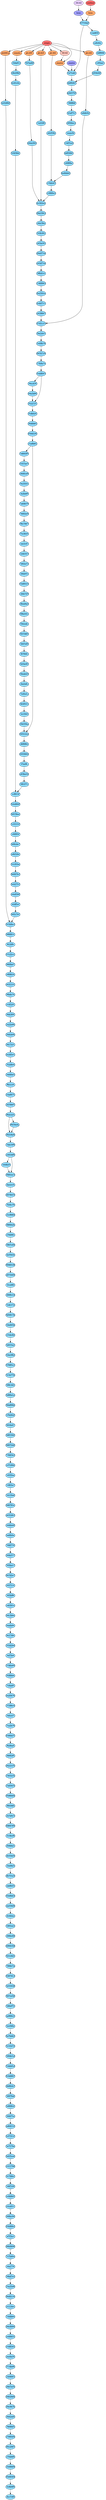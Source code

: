 digraph auto {
	graph [bgcolor=transparent]
	node [fixedsize=true style=filled width=0.95]
	"001294708738691d8417db358e055480a4b59bc5" [label=0012947 fillcolor="#85d5fa"]
	"001294708738691d8417db358e055480a4b59bc5" -> e7fab68238f15ddfa50a327fa87e796cca480748
	"01b9b433f9e4a2734deb9cc76109398824e10204" [label="01b9b43" fillcolor="#85d5fa"]
	"01b9b433f9e4a2734deb9cc76109398824e10204" -> ea254d494f7db9d24721314c303f12f8c425c335
	"01c91ba5231eb2e7b32cc2f47ac9022efae87962" [label="01c91ba" fillcolor="#85d5fa"]
	"01c91ba5231eb2e7b32cc2f47ac9022efae87962" -> "96007b3464a429527defde1924198cf219808f3d"
	"03d9514071e6079a541a10f84c3f4bda48a74e52" [label="03d9514" fillcolor="#85d5fa"]
	"03d9514071e6079a541a10f84c3f4bda48a74e52" -> cdda729983f107dd71708a2da48b09ed17eee872
	"03ec982a50352f760673f1393bada7fcb88b38df" [label="03ec982" fillcolor="#85d5fa"]
	"03ec982a50352f760673f1393bada7fcb88b38df" -> "07685c156dfe560ea8ea8394d3811d1f2d03dcf9"
	"07685c156dfe560ea8ea8394d3811d1f2d03dcf9" [label="07685c1" fillcolor="#85d5fa"]
	"07685c156dfe560ea8ea8394d3811d1f2d03dcf9" -> "513e77b03bc7b7451901ecf6265092c0d22cf00b"
	"07716a0b40dadde321e56c94469110b43c572254" [label="07716a0" fillcolor="#85d5fa"]
	"07716a0b40dadde321e56c94469110b43c572254" -> "1cad65697e1210ceaacbb2f31bd825b1b5f6dbe3"
	"07716a0b40dadde321e56c94469110b43c572254" -> "7a71a82b43cc9afe77850bf05f5e807880a37b68"
	"08072d09158dd155829e5a82bf63a1ae8518dad8" [label="08072d0" fillcolor="#85d5fa"]
	"08072d09158dd155829e5a82bf63a1ae8518dad8" -> "77845432abccf4da669293de1f26b69dd6535f49"
	"08334a6451e3678f92679c91c39d69c97d713126" [label="08334a6" fillcolor="#85d5fa"]
	"08334a6451e3678f92679c91c39d69c97d713126" -> "7ebc59956a8d550bf06085b7d273221958c4a097"
	"08f442bd0a46444e9005b830ab8b2397fef6cf85" [label="08f442b" fillcolor="#85d5fa"]
	"08f442bd0a46444e9005b830ab8b2397fef6cf85" -> e76d0fc8d91c9d36ad8f060ad02ce60194a2d1a3
	"09fc3d5b484625f3f9be191066f8341170945511" [label="09fc3d5" fillcolor="#85d5fa"]
	"09fc3d5b484625f3f9be191066f8341170945511" -> "0d80a1e8baffddf41026003899f99a60c56765b3"
	"0cdd643d6d214c5d1dabc03f9145e281ffdf5bcb" [label="0cdd643" fillcolor="#85d5fa"]
	"0cdd643d6d214c5d1dabc03f9145e281ffdf5bcb" -> "3522721c6952a3127401e5dd3bba99a443bec550"
	"0cdd643d6d214c5d1dabc03f9145e281ffdf5bcb" -> "39cc430268b68899ababf0e0489bdff5a76a6864"
	"0d029ddde73eb8d03dbdbdece4479611d2a1e256" [label="0d029dd" fillcolor="#85d5fa"]
	"0d029ddde73eb8d03dbdbdece4479611d2a1e256" -> "49c947baa5e5961f83747a5275d7bc47f8b28cc1"
	"0d80a1e8baffddf41026003899f99a60c56765b3" [label="0d80a1e" fillcolor="#85d5fa"]
	"0d80a1e8baffddf41026003899f99a60c56765b3" -> "98a896bc69504cdda04ef666822093117ccba111"
	"105fb54755b0183fc160b76167e86e5c4f35a8d3" [label="105fb54" fillcolor="#85d5fa"]
	"105fb54755b0183fc160b76167e86e5c4f35a8d3" -> "8481ec351bda767ded5453471313f35024da33f7"
	"10a445b49167f665e18a6aebb062ae969b851e9b" [label="10a445b" fillcolor="#85d5fa"]
	"10a445b49167f665e18a6aebb062ae969b851e9b" -> e7cbc84bedfc849ea2a276c9e67588a55d51c303
	"12311556006088e290371c62c450574d15e56b4f" [label=1231155 fillcolor="#85d5fa"]
	"12311556006088e290371c62c450574d15e56b4f" -> c94f05f044484f1c72002229c254cc1196e16ac7
	"13689839d487b669c998a14f548093f9dadb137a" [label=1368983 fillcolor="#85d5fa"]
	"13689839d487b669c998a14f548093f9dadb137a" -> "8e2502abb391ca475fcde0fce4d9844503aad73f"
	"1491ee17232c5801d7d88caad9ee5f9cec89a426" [label="1491ee1" fillcolor="#85d5fa"]
	"1491ee17232c5801d7d88caad9ee5f9cec89a426" -> c66be48314adc3449bb01380a6e60c1c6b945882
	"150323277382577f184e5cd87dfce2de5176264c" [label=1503232 fillcolor="#85d5fa"]
	"150323277382577f184e5cd87dfce2de5176264c" -> "15d593398f5a027726a50dc16ac6effce324d7c9"
	"15d593398f5a027726a50dc16ac6effce324d7c9" [label="15d5933" fillcolor="#85d5fa"]
	"15d593398f5a027726a50dc16ac6effce324d7c9" -> "959844df3a0494ca2c76a38af96985e6c9674da0"
	"15f03e7ce69d10609abc54144df9cad3dbcb9d7b" [label="15f03e7" fillcolor="#85d5fa"]
	"15f03e7ce69d10609abc54144df9cad3dbcb9d7b" -> "32c14a61c6d076fd0342884a8cc0725154112c38"
	"1667cf9171b2e2a18a6b6436984c0ac1270ad87b" [label="1667cf9" fillcolor="#85d5fa"]
	"1667cf9171b2e2a18a6b6436984c0ac1270ad87b" -> ecbb8d55f7970b136e3c7ec24485ec41b72f79fb
	"17b9a7a59a008879f504be853ea3e6aa95250993" [label="17b9a7a" fillcolor="#85d5fa"]
	"17b9a7a59a008879f504be853ea3e6aa95250993" -> "0cdd643d6d214c5d1dabc03f9145e281ffdf5bcb"
	"1bfce57aaa7ffca6657a0f4ed645bc1ba54bf081" [label="1bfce57" fillcolor="#85d5fa"]
	"1bfce57aaa7ffca6657a0f4ed645bc1ba54bf081" -> "71a2b766810b676c6440c8664145f1c806298c37"
	"1c95aa568731cdc18e29eb3517ae8529346e92fe" [label="1c95aa5" fillcolor="#85d5fa"]
	"1c95aa568731cdc18e29eb3517ae8529346e92fe" -> "2054c840913b26a365e6ef3dccdf2cff2bfce124"
	"1cad65697e1210ceaacbb2f31bd825b1b5f6dbe3" [label="1cad656" fillcolor="#85d5fa"]
	"1cad65697e1210ceaacbb2f31bd825b1b5f6dbe3" -> ca4c6cca6253d20614c24915a0df2d65791ae16e
	"1cf813fa8bfdd5ae96f82bda8231692c85c5beda" [label="1cf813f" fillcolor="#85d5fa"]
	"1cf813fa8bfdd5ae96f82bda8231692c85c5beda" -> "92ed64959726240f9af696507686c3a9fa97eead"
	"1d1f2ea22b23759779bc1c8b65e6967cd90c47e3" [label="1d1f2ea" fillcolor="#85d5fa"]
	"1d1f2ea22b23759779bc1c8b65e6967cd90c47e3" -> "15f03e7ce69d10609abc54144df9cad3dbcb9d7b"
	"2054c840913b26a365e6ef3dccdf2cff2bfce124" [label="2054c84" fillcolor="#85d5fa"]
	"2054c840913b26a365e6ef3dccdf2cff2bfce124" -> "4bf9263fbded44928ca9bf95333582503c73b584"
	"20fa97e310f0e98d259182bb47c88d4e159cb6bb" [label="20fa97e" fillcolor="#85d5fa"]
	"20fa97e310f0e98d259182bb47c88d4e159cb6bb" -> "03d9514071e6079a541a10f84c3f4bda48a74e52"
	"2204f4380b2f957a0600c1415b301822cb123b89" [label="2204f43" fillcolor="#85d5fa"]
	"2204f4380b2f957a0600c1415b301822cb123b89" -> abb7a1b70abcc04dd4c084d0c28f68d2adad59c3
	"22de5533615d4671e95f2c5719ef540864bd4853" [label="22de553" fillcolor="#85d5fa"]
	"22de5533615d4671e95f2c5719ef540864bd4853" -> "7d02a72a466ceb493ec6a27598bc09363a13b528"
	"249f0be096b4a30c0fb66eb776e6b95efb8e4e3b" [label="249f0be" fillcolor="#85d5fa"]
	"249f0be096b4a30c0fb66eb776e6b95efb8e4e3b" -> "8a4dabb19616ac9cfb377194daa60611a4f90b98"
	"25a35d82a88f58ff8e2592a97b57f893a4211217" [label="25a35d8" fillcolor="#85d5fa"]
	"25a35d82a88f58ff8e2592a97b57f893a4211217" -> "9b001164f0dec0c35d51ee0a3b960ec3840f2504"
	"25daf139067bd5ba8ba07f4a17841bea44a6ad0d" [label="25daf13" fillcolor="#85d5fa"]
	"25daf139067bd5ba8ba07f4a17841bea44a6ad0d" -> "38e29b6f7351b5906f082887248d51a57dc4fc43"
	"264a577ba183bf7ce74da22a18fbb1bdba8244bf" [label="264a577" fillcolor="#85d5fa"]
	"264a577ba183bf7ce74da22a18fbb1bdba8244bf" -> "785ba173a322720b3c99d2f60eb900e7d2ed1da5"
	"27b262fda8b79da9df1e032f7f71372f71e005f9" [label="27b262f" fillcolor="#85d5fa"]
	"27b262fda8b79da9df1e032f7f71372f71e005f9" -> "6fc4ad76b726359777ce603a63b5fed2f7b0b696"
	"2849c14e0c071e65b99bba82837a2bfd55d0977d" [label="2849c14" fillcolor="#85d5fa"]
	"2849c14e0c071e65b99bba82837a2bfd55d0977d" -> "7cdc172e22b8a008b3218e96adc7f0bd1f62703b"
	"2a22e8b58394a687190de2d310c7b3f8fe23c5db" [label="2a22e8b" fillcolor="#85d5fa"]
	"2a22e8b58394a687190de2d310c7b3f8fe23c5db" -> "2b0cb0b43ce7b4d212d91415390db8faf1b421df"
	"2a7a0c39b6e3a7e9953afe922300d2a11c0eee41" [label="2a7a0c3" fillcolor="#85d5fa"]
	"2a7a0c39b6e3a7e9953afe922300d2a11c0eee41" -> "8d847600dba125357f032e5d11453c5facc2c3ef"
	"2aaacfbd8f6cc394df05c472f115378a2f2fa914" [label="2aaacfb" fillcolor="#85d5fa"]
	"2aaacfbd8f6cc394df05c472f115378a2f2fa914" -> "53d7ce831127b6f1b6f1600b53213cb3060b7e6d"
	"2b0cb0b43ce7b4d212d91415390db8faf1b421df" [label="2b0cb0b" fillcolor="#85d5fa"]
	"2b0cb0b43ce7b4d212d91415390db8faf1b421df" -> bfc7321f17fbab4005207d5da5948a03f0785ae3
	"2feb71aac5935222519a1719233676909fa4044d" [label="2feb71a" fillcolor="#85d5fa"]
	"2feb71aac5935222519a1719233676909fa4044d" -> ad6413365e085d76666f5f39dbdf319d9fb1da21
	"3007fa8f6ce39ec86f32a07ede15416c2b1aaf81" [label="3007fa8" fillcolor="#85d5fa"]
	"3007fa8f6ce39ec86f32a07ede15416c2b1aaf81" -> b480fc00fb6ae4c68682ae61c4881eed1ab7f10d
	"300dc1d069d8ae4bfc1db25cfca4e2369405c60e" [label="300dc1d" fillcolor="#85d5fa"]
	"300dc1d069d8ae4bfc1db25cfca4e2369405c60e" -> "53abd1dca856d002d97a6ddcc0858229494e6a3c"
	"305bff62264b5293f22db9d74699c6ff5f3df3df" [label="305bff6" fillcolor="#85d5fa"]
	"305bff62264b5293f22db9d74699c6ff5f3df3df" -> cab561ad613bdc0df13b11b55e876534caf556cf
	"316900967b39a384d2dcde1e85e81ec6cd25874c" [label=3169009 fillcolor="#85d5fa"]
	"316900967b39a384d2dcde1e85e81ec6cd25874c" -> "45d450d58fa3891d7398bb012721d5e5d7cf1561"
	"32c14a61c6d076fd0342884a8cc0725154112c38" [label="32c14a6" fillcolor="#85d5fa"]
	"32c14a61c6d076fd0342884a8cc0725154112c38" -> "680783c91b1121473b8b6bcbd13809c13c7fdce4"
	"33e0fe5468bf3ffa262f3fa3b8535adf764b7426" [label="33e0fe5" fillcolor="#85d5fa"]
	"33e0fe5468bf3ffa262f3fa3b8535adf764b7426" -> db751a501c1dba945370147cc7d2eef72d094b9a
	"3522721c6952a3127401e5dd3bba99a443bec550" [label=3522721 fillcolor="#85d5fa"]
	"3522721c6952a3127401e5dd3bba99a443bec550" -> f1db02086fadc4e87e3f03ee9e4c78b759c8bc28
	"352dfed5e275eb825d389c4d6642ea53c6d13db2" [label="352dfed" fillcolor="#85d5fa"]
	"352dfed5e275eb825d389c4d6642ea53c6d13db2" -> "3e649a58dda5e79e622a777426ccfb84ec52c0ca"
	"355d2bdc7513547cbc224236c9262e58fb090f5d" [label="355d2bd" fillcolor="#85d5fa"]
	"355d2bdc7513547cbc224236c9262e58fb090f5d" -> "3ef7fe67b52f96b8f7489e7abd1767be99439c11"
	"3648465c33b9b5487cf4bf5970765cf0c430d73a" [label=3648465 fillcolor="#85d5fa"]
	"3648465c33b9b5487cf4bf5970765cf0c430d73a" -> "450d3362b5a6574df0ca7e542a9f3aa99e73e5b3"
	"3676bfc6484fd44d186c1a8dc50c86b444259dba" [label="3676bfc" fillcolor="#85d5fa"]
	"3676bfc6484fd44d186c1a8dc50c86b444259dba" -> "8a5ae4f9fcd0e08a82a0405c8027e9d9e6252129"
	"37586cdd60a3f10d608c466c9a4d3c342363f56e" [label="37586cd" fillcolor="#85d5fa"]
	"37586cdd60a3f10d608c466c9a4d3c342363f56e" -> "1bfce57aaa7ffca6657a0f4ed645bc1ba54bf081"
	"38e29b6f7351b5906f082887248d51a57dc4fc43" [label="38e29b6" fillcolor="#85d5fa"]
	"38e29b6f7351b5906f082887248d51a57dc4fc43" -> "6c41c0a6e41ba5dc5c69da217d692fb0ef26a27b"
	"39bd7e24598bf0ac648790f92372c0f3407acca9" [label="39bd7e2" fillcolor="#85d5fa"]
	"39bd7e24598bf0ac648790f92372c0f3407acca9" -> "25a35d82a88f58ff8e2592a97b57f893a4211217"
	"39cc430268b68899ababf0e0489bdff5a76a6864" [label="39cc430" fillcolor="#85d5fa"]
	"39cc430268b68899ababf0e0489bdff5a76a6864" -> b4a5d06740c2dc10c5dda15d7bf8cb37d1d51136
	"3c09b78aa620150718ada9384d4457b38da78eff" [label="3c09b78" fillcolor="#85d5fa"]
	"3c09b78aa620150718ada9384d4457b38da78eff" -> "8976729f4f66ab9d2b5845a21a267e06267023aa"
	"3ce560c2300b7536f447225642039cd5146ad8e5" [label="3ce560c" fillcolor="#85d5fa"]
	"3ce560c2300b7536f447225642039cd5146ad8e5" -> "6a7bdd3efe2260cd4dcc1f2f2c4674a5fdbcb7ac"
	"3d706977c8adc0a33123c4940b6860a0c8c9e8ec" [label="3d70697" fillcolor="#85d5fa"]
	"3d706977c8adc0a33123c4940b6860a0c8c9e8ec" -> "862c22cd3fdea4cf0590d612e2d13ff9589ee7de"
	"3e516380a1a6baef2071645337e6bf7e899c6399" [label="3e51638" fillcolor="#85d5fa"]
	"3e516380a1a6baef2071645337e6bf7e899c6399" -> "847ce589a9dfa684c023090331e22c29f825cb43"
	"3e5289d02242870bd4c540162ff39350404bd8b1" [label="3e5289d" fillcolor="#85d5fa"]
	"3e5289d02242870bd4c540162ff39350404bd8b1" -> "915d4a39608e7c3eefab6f3ff02c722f99d1d065"
	"3e649a58dda5e79e622a777426ccfb84ec52c0ca" [label="3e649a5" fillcolor="#85d5fa"]
	"3e649a58dda5e79e622a777426ccfb84ec52c0ca" -> ffb1c54769fc78643328ff0ebdc266a99537d3fa
	"3e7170ecf59e8c345df0ba0b4eff6c8c670e00e3" [label="3e7170e" fillcolor="#85d5fa"]
	"3e7170ecf59e8c345df0ba0b4eff6c8c670e00e3" -> "6d25ce6f3ad587643a5290f65c248d003237f4d9"
	"3ef7fe67b52f96b8f7489e7abd1767be99439c11" [label="3ef7fe6" fillcolor="#85d5fa"]
	"3ef7fe67b52f96b8f7489e7abd1767be99439c11" -> "5746e69af76d1a01a2a38a832ff654e6e8c1c1d3"
	"417fdb27f5a2fa54f80c4d8b26852e9dfaf33073" [label="417fdb2" fillcolor="#85d5fa"]
	"417fdb27f5a2fa54f80c4d8b26852e9dfaf33073" -> "1667cf9171b2e2a18a6b6436984c0ac1270ad87b"
	"41af713ff786ae2ea38ec52f7d7ef258ccd9fb9c" [label="41af713" fillcolor="#85d5fa"]
	"41af713ff786ae2ea38ec52f7d7ef258ccd9fb9c" -> d950ee3c8c3a967cf6f52ab4caf4cfccfa7b702f
	"4442ebff3e9f5fb5a97f2f0da4e6abfc9c534538" [label="4442ebf" fillcolor="#85d5fa"]
	"4442ebff3e9f5fb5a97f2f0da4e6abfc9c534538" -> "7808fd53d3d0578e22759b45c88a27012b4c3ce4"
	"450d3362b5a6574df0ca7e542a9f3aa99e73e5b3" [label="450d336" fillcolor="#85d5fa"]
	"450d3362b5a6574df0ca7e542a9f3aa99e73e5b3" -> c1a8b628931f7e4643dbbcfffe52c7ce5754fc6e
	"4587413028b4140e4417f93f4fa83e14ddbf1d7b" [label=4587413 fillcolor="#85d5fa"]
	"4587413028b4140e4417f93f4fa83e14ddbf1d7b" -> "3e516380a1a6baef2071645337e6bf7e899c6399"
	"45d450d58fa3891d7398bb012721d5e5d7cf1561" [label="45d450d" fillcolor="#85d5fa"]
	"45d450d58fa3891d7398bb012721d5e5d7cf1561" -> "5c8b9f921f06b2c43c624410eab49f6575d6586a"
	"489cde73fcddde1a84f622aaf81d09c23ae655a5" [label="489cde7" fillcolor="#85d5fa"]
	"489cde73fcddde1a84f622aaf81d09c23ae655a5" -> a9b526c9a20619840cd1e08b8e0dcbae4486f944
	"4919400fe2a8144c4bab19628bf5f5dec363877a" [label=4919400 fillcolor="#85d5fa"]
	"4919400fe2a8144c4bab19628bf5f5dec363877a" -> "57eeffcf0e5b356b9cda27aa44edbf2c849103eb"
	"49c947baa5e5961f83747a5275d7bc47f8b28cc1" [label="49c947b" fillcolor="#85d5fa"]
	"49c947baa5e5961f83747a5275d7bc47f8b28cc1" -> "4442ebff3e9f5fb5a97f2f0da4e6abfc9c534538"
	"49e55bac061a72b3da0153e90fa03b7c48be6247" [label="49e55ba" fillcolor="#85d5fa"]
	"49e55bac061a72b3da0153e90fa03b7c48be6247" -> "905122d13cc14ca07accabd3b87ef190fc4b61a8"
	"4aada9c71235f54ec3b6111b29bee4db6c8c3761" [label="4aada9c" fillcolor="#85d5fa"]
	"4aada9c71235f54ec3b6111b29bee4db6c8c3761" -> "8e174fef282053ace5eed3f37704fad2df80a52b"
	"4bf9263fbded44928ca9bf95333582503c73b584" [label="4bf9263" fillcolor="#85d5fa"]
	"4bf9263fbded44928ca9bf95333582503c73b584" -> d2b5758bdd42364f0add8791444f1581ae3b7bf5
	"4cf765468ac4137d9726c91b7d37e2897b12a940" [label="4cf7654" fillcolor="#85d5fa"]
	"4cf765468ac4137d9726c91b7d37e2897b12a940" -> "89465385db8420181b74309a84a4dbaea0c1575d"
	"5133275e1539831bf2f91525784a9682c4835f56" [label=5133275 fillcolor="#85d5fa"]
	"5133275e1539831bf2f91525784a9682c4835f56" -> "300dc1d069d8ae4bfc1db25cfca4e2369405c60e"
	"513e77b03bc7b7451901ecf6265092c0d22cf00b" [label="513e77b" fillcolor="#85d5fa"]
	"513e77b03bc7b7451901ecf6265092c0d22cf00b" -> "09fc3d5b484625f3f9be191066f8341170945511"
	"5156c9fe23c3460c2947888ce5ce7b6db7b44deb" [label="5156c9f" fillcolor="#85d5fa"]
	"5156c9fe23c3460c2947888ce5ce7b6db7b44deb" -> d56bfa1c7d9f1b47266c8852fb98d3b805752db5
	"51cef6f32a95930570ec485ff712d0c33348821b" [label="51cef6f" fillcolor="#85d5fa"]
	"51cef6f32a95930570ec485ff712d0c33348821b" -> "2849c14e0c071e65b99bba82837a2bfd55d0977d"
	"53abd1dca856d002d97a6ddcc0858229494e6a3c" [label="53abd1d" fillcolor="#85d5fa"]
	"53abd1dca856d002d97a6ddcc0858229494e6a3c" -> "81b6897294c74a6695b68e91b9d4d2ab81f2a605"
	"53d7ce831127b6f1b6f1600b53213cb3060b7e6d" [label="53d7ce8" fillcolor="#85d5fa"]
	"53d7ce831127b6f1b6f1600b53213cb3060b7e6d" -> "8df1666ddc91e4ac8c9797082c2aa662a4e0040b"
	"5447e9fbf5b95d07ac7d8e5e3754a9789497d79a" [label="5447e9f" fillcolor="#85d5fa"]
	"5447e9fbf5b95d07ac7d8e5e3754a9789497d79a" -> "3676bfc6484fd44d186c1a8dc50c86b444259dba"
	"546ef75994f8931672ce961fe54ba0f69a5373b9" [label="546ef75" fillcolor="#85d5fa"]
	"546ef75994f8931672ce961fe54ba0f69a5373b9" -> aa966c5708290032d2c81d52659a767509dfcf2c
	"5746e69af76d1a01a2a38a832ff654e6e8c1c1d3" [label="5746e69" fillcolor="#85d5fa"]
	"5746e69af76d1a01a2a38a832ff654e6e8c1c1d3" -> "95f88dee38d2339d0bbb95ae954d26a9db7a3553"
	"57eeffcf0e5b356b9cda27aa44edbf2c849103eb" [label="57eeffc" fillcolor="#85d5fa"]
	"57eeffcf0e5b356b9cda27aa44edbf2c849103eb" -> a83ba39f09534c2df8f9e94e48174d67be030976
	"5907c00039ba012bc274a4daf98d74f3dd2a9e58" [label="5907c00" fillcolor="#85d5fa"]
	"5907c00039ba012bc274a4daf98d74f3dd2a9e58" -> "4cf765468ac4137d9726c91b7d37e2897b12a940"
	"5c8b9f921f06b2c43c624410eab49f6575d6586a" [label="5c8b9f9" fillcolor="#85d5fa"]
	"5c8b9f921f06b2c43c624410eab49f6575d6586a" -> dcc734f6f754fa292d24dfc7123aefed550992da
	"5cc1fe9a12553099bf4147c16b7a5eeb7495a6b4" [label="5cc1fe9" fillcolor="#85d5fa"]
	"5cc1fe9a12553099bf4147c16b7a5eeb7495a6b4" -> "49e55bac061a72b3da0153e90fa03b7c48be6247"
	"5d895f94b7c811f9599383b16c3f608bcb21bb44" [label="5d895f9" fillcolor="#85d5fa"]
	"5d895f94b7c811f9599383b16c3f608bcb21bb44" -> d357ae54ee02f750e4d0687dd3f9e843fd047a99
	"60ea3099ef825100be14582901344bc40fc3e444" [label="60ea309" fillcolor="#85d5fa"]
	"60ea3099ef825100be14582901344bc40fc3e444" -> "8c342edc6f3bc4f3fd1af6c45cdb4aa65ba2a43b"
	"63d3bfe1ecc7f4520851207698c87a268df74b3d" [label="63d3bfe" fillcolor="#85d5fa"]
	"63d3bfe1ecc7f4520851207698c87a268df74b3d" -> "1cf813fa8bfdd5ae96f82bda8231692c85c5beda"
	"6679c0af2cdb20a11f78d3bd8fe103626bb413e4" [label="6679c0a" fillcolor="#85d5fa"]
	"6679c0af2cdb20a11f78d3bd8fe103626bb413e4" -> "08334a6451e3678f92679c91c39d69c97d713126"
	"67c22c27001d4365ed0f491eb90c9aad61dd7900" [label="67c22c2" fillcolor="#85d5fa"]
	"67c22c27001d4365ed0f491eb90c9aad61dd7900" -> "8809af7c9f6f8f325eb88dfc0b31a2f89e57ff53"
	"67d1c23dcabe96b85ca3906d4a70c71e4859a558" [label="67d1c23" fillcolor="#85d5fa"]
	"67d1c23dcabe96b85ca3906d4a70c71e4859a558" -> fbe2eb311d38096534bba335a94172d47a34b139
	"680783c91b1121473b8b6bcbd13809c13c7fdce4" [label="680783c" fillcolor="#85d5fa"]
	"680783c91b1121473b8b6bcbd13809c13c7fdce4" -> a631d03b29746903cfa774cb366462fc0980c657
	"6815beef4f302d5a04d43fb4c966c660a7cc041f" [label="6815bee" fillcolor="#85d5fa"]
	"6815beef4f302d5a04d43fb4c966c660a7cc041f" -> "12311556006088e290371c62c450574d15e56b4f"
	"685c74128e009d00db9ea6035537056f5aabce4e" [label="685c741" fillcolor="#85d5fa"]
	"685c74128e009d00db9ea6035537056f5aabce4e" -> "915d4a39608e7c3eefab6f3ff02c722f99d1d065"
	"689f2f0f2cd733f95212d17620c8b7b916e0d650" [label="689f2f0" fillcolor="#85d5fa"]
	"689f2f0f2cd733f95212d17620c8b7b916e0d650" -> b422155422d233daedc576288397e5d92b0d4846
	"68f1509735148f3dafef9bca951d7e562b65ca54" [label="68f1509" fillcolor="#85d5fa"]
	"68f1509735148f3dafef9bca951d7e562b65ca54" -> "08072d09158dd155829e5a82bf63a1ae8518dad8"
	"6a7bdd3efe2260cd4dcc1f2f2c4674a5fdbcb7ac" [label="6a7bdd3" fillcolor="#85d5fa"]
	"6a7bdd3efe2260cd4dcc1f2f2c4674a5fdbcb7ac" -> "5133275e1539831bf2f91525784a9682c4835f56"
	"6b7d2e7513c5c5d45cf21af53c2132e2c10f07d0" [label="6b7d2e7" fillcolor="#85d5fa"]
	"6b7d2e7513c5c5d45cf21af53c2132e2c10f07d0" -> c937131a5e52951ca01fb3754cd152859efedfe3
	"6bb3f0fd435d0657ea4b3dfb3eb8c0f49fb0e37b" [label="6bb3f0f" fillcolor="#85d5fa"]
	"6bb3f0fd435d0657ea4b3dfb3eb8c0f49fb0e37b" -> "2a22e8b58394a687190de2d310c7b3f8fe23c5db"
	"6c41c0a6e41ba5dc5c69da217d692fb0ef26a27b" [label="6c41c0a" fillcolor="#85d5fa"]
	"6c41c0a6e41ba5dc5c69da217d692fb0ef26a27b" -> "63d3bfe1ecc7f4520851207698c87a268df74b3d"
	"6d25ce6f3ad587643a5290f65c248d003237f4d9" [label="6d25ce6" fillcolor="#85d5fa"]
	"6d25ce6f3ad587643a5290f65c248d003237f4d9" -> e5117980de84a8402c7e18fd7b24f9ba0de4f129
	"6fc4ad76b726359777ce603a63b5fed2f7b0b696" [label="6fc4ad7" fillcolor="#85d5fa"]
	"6fc4ad76b726359777ce603a63b5fed2f7b0b696" -> "68f1509735148f3dafef9bca951d7e562b65ca54"
	"718adf13e3d3b29b0ab66447621809c022d6c010" [label="718adf1" fillcolor="#85d5fa"]
	"718adf13e3d3b29b0ab66447621809c022d6c010" -> ba20476af67589ef01c948d9a8fb1da53147552f
	"71a2b766810b676c6440c8664145f1c806298c37" [label="71a2b76" fillcolor="#85d5fa"]
	"71a2b766810b676c6440c8664145f1c806298c37" -> "8390d37ed8b9436e4f282e1548bf53275bea52f9"
	"71d5e1caa1478928c4a6f57f6e4ad6a3aaddfa14" [label="71d5e1c" fillcolor="#85d5fa"]
	"71d5e1caa1478928c4a6f57f6e4ad6a3aaddfa14" -> "9b5f5155b3e1bfb813458923d4e84f4c6b696d03"
	"720db6ec0823409df1fbd30e8027b39a9a2a4268" [label="720db6e" fillcolor="#85d5fa"]
	"720db6ec0823409df1fbd30e8027b39a9a2a4268" -> b8c009db9dcf0e780f57f849210e83a22ee25b22
	"727b40ac1019988a904fd4f05b51d6265c423559" [label="727b40a" fillcolor="#85d5fa"]
	"727b40ac1019988a904fd4f05b51d6265c423559" -> cfea7769231f40ea8343aae0d804b0549dbe2afa
	"74602e8d8dc1fc51e1c2c18423f4c43ed55d1fea" [label="74602e8" fillcolor="#85d5fa"]
	"74602e8d8dc1fc51e1c2c18423f4c43ed55d1fea" -> "98c74671949d11b61ae519e4dd9a1dd70d6440e8"
	"748dc7a19b1169d2f48f91c1f92ce481034511d3" [label="748dc7a" fillcolor="#85d5fa"]
	"748dc7a19b1169d2f48f91c1f92ce481034511d3" -> "4587413028b4140e4417f93f4fa83e14ddbf1d7b"
	"77845432abccf4da669293de1f26b69dd6535f49" [label=7784543 fillcolor="#85d5fa"]
	"77845432abccf4da669293de1f26b69dd6535f49" -> a37c66b460bc4373d1219d20242086709dc14944
	"7808fd53d3d0578e22759b45c88a27012b4c3ce4" [label="7808fd5" fillcolor="#85d5fa"]
	"7808fd53d3d0578e22759b45c88a27012b4c3ce4" -> e799504a9bea9855f121769c50a6f3b7512bcb9b
	"785ba173a322720b3c99d2f60eb900e7d2ed1da5" [label="785ba17" fillcolor="#85d5fa"]
	"785ba173a322720b3c99d2f60eb900e7d2ed1da5" -> "6b7d2e7513c5c5d45cf21af53c2132e2c10f07d0"
	"788ffd8e6f51d268a502c94e563f5bef32bec882" [label="788ffd8" fillcolor="#85d5fa"]
	"788ffd8e6f51d268a502c94e563f5bef32bec882" -> "41af713ff786ae2ea38ec52f7d7ef258ccd9fb9c"
	"7a64679c2d9ed74aceefcb3ef444e5f31de6ffb5" [label="7a64679" fillcolor="#85d5fa"]
	"7a64679c2d9ed74aceefcb3ef444e5f31de6ffb5" -> "74602e8d8dc1fc51e1c2c18423f4c43ed55d1fea"
	"7a71a82b43cc9afe77850bf05f5e807880a37b68" [label="7a71a82" fillcolor="#85d5fa"]
	"7a71a82b43cc9afe77850bf05f5e807880a37b68" -> "4bf9263fbded44928ca9bf95333582503c73b584"
	"7b7aa809822baf859662f2c933bbb9bc6b786f04" [label="7b7aa80" fillcolor="#85d5fa"]
	"7b7aa809822baf859662f2c933bbb9bc6b786f04" -> "60ea3099ef825100be14582901344bc40fc3e444"
	"7ca52f8864cb65042a79d6f6269dd83db7268392" [label="7ca52f8" fillcolor="#85d5fa"]
	"7ca52f8864cb65042a79d6f6269dd83db7268392" -> "8c342edc6f3bc4f3fd1af6c45cdb4aa65ba2a43b"
	"7cdc172e22b8a008b3218e96adc7f0bd1f62703b" [label="7cdc172" fillcolor="#85d5fa"]
	"7cdc172e22b8a008b3218e96adc7f0bd1f62703b" -> "9d5817bb01f719a6b2773bcc233940ce73c7d121"
	"7d02a72a466ceb493ec6a27598bc09363a13b528" [label="7d02a72" fillcolor="#85d5fa"]
	"7d02a72a466ceb493ec6a27598bc09363a13b528" -> "20fa97e310f0e98d259182bb47c88d4e159cb6bb"
	"7ebc59956a8d550bf06085b7d273221958c4a097" [label="7ebc599" fillcolor="#85d5fa"]
	"7ebc59956a8d550bf06085b7d273221958c4a097" -> ac61dd04e026218efbc52eec5e115e65a7d7be68
	"7f20c79d462c88ab19cd28079a4065a3243eb636" [label="7f20c79" fillcolor="#85d5fa"]
	"7f20c79d462c88ab19cd28079a4065a3243eb636" -> e1c968d020791557c7cdda33aec3f83e29339316
	"7f48779a22ad3b440561762c2cd55ef89618f548" [label="7f48779" fillcolor="#85d5fa"]
	"7f48779a22ad3b440561762c2cd55ef89618f548" -> "264a577ba183bf7ce74da22a18fbb1bdba8244bf"
	"81b6897294c74a6695b68e91b9d4d2ab81f2a605" [label="81b6897" fillcolor="#85d5fa"]
	"81b6897294c74a6695b68e91b9d4d2ab81f2a605" -> db80cb7fc407eec9d8dae6d54ee62b8757567158
	"8390d37ed8b9436e4f282e1548bf53275bea52f9" [label="8390d37" fillcolor="#85d5fa"]
	"8390d37ed8b9436e4f282e1548bf53275bea52f9" -> f828eafc2bb792bc06150fc638ec296af41874f2
	"847ce589a9dfa684c023090331e22c29f825cb43" [label="847ce58" fillcolor="#85d5fa"]
	"847ce589a9dfa684c023090331e22c29f825cb43" -> "546ef75994f8931672ce961fe54ba0f69a5373b9"
	"8481ec351bda767ded5453471313f35024da33f7" [label="8481ec3" fillcolor="#85d5fa"]
	"8481ec351bda767ded5453471313f35024da33f7" -> faece14dbddfe6a9adf747f7674e17ed94a746a1
	"862c22cd3fdea4cf0590d612e2d13ff9589ee7de" [label="862c22c" fillcolor="#85d5fa"]
	"862c22cd3fdea4cf0590d612e2d13ff9589ee7de" -> "08334a6451e3678f92679c91c39d69c97d713126"
	"862c22cd3fdea4cf0590d612e2d13ff9589ee7de" -> "6679c0af2cdb20a11f78d3bd8fe103626bb413e4"
	"8809af7c9f6f8f325eb88dfc0b31a2f89e57ff53" [label="8809af7" fillcolor="#85d5fa"]
	"8809af7c9f6f8f325eb88dfc0b31a2f89e57ff53" -> ef8962bb390de0b46e262fb32c85e44dc48622fd
	"88a10631c0031d63cef11fc6c7b4a604e20db171" [label="88a1063" fillcolor="#85d5fa"]
	"88a10631c0031d63cef11fc6c7b4a604e20db171" -> efee3bb4ac649d2aca0c2a20ebd819fffb4a0099
	"89465385db8420181b74309a84a4dbaea0c1575d" [label=8946538 fillcolor="#85d5fa"]
	"89465385db8420181b74309a84a4dbaea0c1575d" -> a071b001cf3b8d243f56ad4c7bcb1285f6d04b57
	"8976729f4f66ab9d2b5845a21a267e06267023aa" [label=8976729 fillcolor="#85d5fa"]
	"8976729f4f66ab9d2b5845a21a267e06267023aa" -> "17b9a7a59a008879f504be853ea3e6aa95250993"
	"89bc03c61264947fd8e3b5835263691c55bfd31d" [label="89bc03c" fillcolor="#85d5fa"]
	"89bc03c61264947fd8e3b5835263691c55bfd31d" -> f54cede3680d935817da5356f5e1582c819e37ac
	"8a4dabb19616ac9cfb377194daa60611a4f90b98" [label="8a4dabb" fillcolor="#85d5fa"]
	"8a4dabb19616ac9cfb377194daa60611a4f90b98" -> e74dc67a7d40c800d730b4569f5b653d77c2a436
	"8a5ae4f9fcd0e08a82a0405c8027e9d9e6252129" [label="8a5ae4f" fillcolor="#85d5fa"]
	"8a5ae4f9fcd0e08a82a0405c8027e9d9e6252129" -> "94eab29107c817bbfba3c4a652b6d119f18f58b1"
	"8c342edc6f3bc4f3fd1af6c45cdb4aa65ba2a43b" [label="8c342ed" fillcolor="#85d5fa"]
	"8c342edc6f3bc4f3fd1af6c45cdb4aa65ba2a43b" -> "88a10631c0031d63cef11fc6c7b4a604e20db171"
	"8d847600dba125357f032e5d11453c5facc2c3ef" [label="8d84760" fillcolor="#85d5fa"]
	"8d847600dba125357f032e5d11453c5facc2c3ef" -> "5156c9fe23c3460c2947888ce5ce7b6db7b44deb"
	"8df1666ddc91e4ac8c9797082c2aa662a4e0040b" [label="8df1666" fillcolor="#85d5fa"]
	"8df1666ddc91e4ac8c9797082c2aa662a4e0040b" -> "249f0be096b4a30c0fb66eb776e6b95efb8e4e3b"
	"8dff996c4aaf476c3b249bca84266b072cc0193b" [label="8dff996" fillcolor="#85d5fa"]
	"8dff996c4aaf476c3b249bca84266b072cc0193b" -> "1c95aa568731cdc18e29eb3517ae8529346e92fe"
	"8e174fef282053ace5eed3f37704fad2df80a52b" [label="8e174fe" fillcolor="#85d5fa"]
	"8e174fef282053ace5eed3f37704fad2df80a52b" -> "355d2bdc7513547cbc224236c9262e58fb090f5d"
	"8e2502abb391ca475fcde0fce4d9844503aad73f" [label="8e2502a" fillcolor="#85d5fa"]
	"8e2502abb391ca475fcde0fce4d9844503aad73f" -> bcb071152b93b9b4f184e4025f36dfbb125c9fde
	"8f808316b1d7bc874084b65e9c83d7b629eca2f2" [label="8f80831" fillcolor="#85d5fa"]
	"8f808316b1d7bc874084b65e9c83d7b629eca2f2" -> ffc2dfbe788f755f5b17a4340f4acaf2f5155fd5
	"8ffeb1d809dd67b7617622239f328d3c5d96829a" [label="8ffeb1d" fillcolor="#85d5fa"]
	"8ffeb1d809dd67b7617622239f328d3c5d96829a" -> "13689839d487b669c998a14f548093f9dadb137a"
	"905122d13cc14ca07accabd3b87ef190fc4b61a8" [label="905122d" fillcolor="#85d5fa"]
	"905122d13cc14ca07accabd3b87ef190fc4b61a8" -> d6f0f647dd68561ed010f83d8d226383aebfb805
	"915d4a39608e7c3eefab6f3ff02c722f99d1d065" [label="915d4a3" fillcolor="#85d5fa"]
	"915d4a39608e7c3eefab6f3ff02c722f99d1d065" -> "8f808316b1d7bc874084b65e9c83d7b629eca2f2"
	"918c0f252c3ffa675b6b7b51a8b2240a9ad9ad23" [label="918c0f2" fillcolor="#85d5fa"]
	"918c0f252c3ffa675b6b7b51a8b2240a9ad9ad23" -> a43ac95e5f88122d81a341038f8b70d712fb420f
	"921c6d14d00aec1c8187e59ad3d1bd04b568f78e" [label="921c6d1" fillcolor="#85d5fa"]
	"921c6d14d00aec1c8187e59ad3d1bd04b568f78e" -> "748dc7a19b1169d2f48f91c1f92ce481034511d3"
	"92ed64959726240f9af696507686c3a9fa97eead" [label="92ed649" fillcolor="#85d5fa"]
	"92ed64959726240f9af696507686c3a9fa97eead" -> "6815beef4f302d5a04d43fb4c966c660a7cc041f"
	"94eab29107c817bbfba3c4a652b6d119f18f58b1" [label="94eab29" fillcolor="#85d5fa"]
	"94eab29107c817bbfba3c4a652b6d119f18f58b1" -> cba2a6c1ec183b23a35ecc2e413d1a95aeb12903
	"959844df3a0494ca2c76a38af96985e6c9674da0" [label="959844d" fillcolor="#85d5fa"]
	"959844df3a0494ca2c76a38af96985e6c9674da0" -> "9f939fd939a274ac68cd8c2a3bd23b71f477d6d7"
	"95f88dee38d2339d0bbb95ae954d26a9db7a3553" [label="95f88de" fillcolor="#85d5fa"]
	"95f88dee38d2339d0bbb95ae954d26a9db7a3553" -> "718adf13e3d3b29b0ab66447621809c022d6c010"
	"96007b3464a429527defde1924198cf219808f3d" [label="96007b3" fillcolor="#85d5fa"]
	"96007b3464a429527defde1924198cf219808f3d" -> "9cb275378eacabb03a591ad540a37f920fa47b83"
	"98a896bc69504cdda04ef666822093117ccba111" [label="98a896b" fillcolor="#85d5fa"]
	"98a896bc69504cdda04ef666822093117ccba111" -> "27b262fda8b79da9df1e032f7f71372f71e005f9"
	"98c74671949d11b61ae519e4dd9a1dd70d6440e8" [label="98c7467" fillcolor="#85d5fa"]
	"98c74671949d11b61ae519e4dd9a1dd70d6440e8" -> f7e383460d60bdd2950b69bea86dd5b36eb905e3
	"9b001164f0dec0c35d51ee0a3b960ec3840f2504" [label="9b00116" fillcolor="#85d5fa"]
	"9b001164f0dec0c35d51ee0a3b960ec3840f2504" -> a1114ec47ba52432373c2c366fe457b089099ec2
	"9b5f5155b3e1bfb813458923d4e84f4c6b696d03" [label="9b5f515" fillcolor="#85d5fa"]
	"9b5f5155b3e1bfb813458923d4e84f4c6b696d03" -> "5cc1fe9a12553099bf4147c16b7a5eeb7495a6b4"
	"9cb275378eacabb03a591ad540a37f920fa47b83" [label="9cb2753" fillcolor="#85d5fa"]
	"9cb275378eacabb03a591ad540a37f920fa47b83" -> e0a45082ebb5381e585f7a41de2993a7789b9448
	"9d5817bb01f719a6b2773bcc233940ce73c7d121" [label="9d5817b" fillcolor="#85d5fa"]
	"9d5817bb01f719a6b2773bcc233940ce73c7d121" -> "10a445b49167f665e18a6aebb062ae969b851e9b"
	"9e25f3a5504eb8793c8b893a75b4e13d60c8dc1b" [label="9e25f3a" fillcolor="#85d5fa"]
	"9e25f3a5504eb8793c8b893a75b4e13d60c8dc1b" -> cb2bd9f3787f17c335cacfc05ba8f2f6d8316d81
	"9f939fd939a274ac68cd8c2a3bd23b71f477d6d7" [label="9f939fd" fillcolor="#85d5fa"]
	"9f939fd939a274ac68cd8c2a3bd23b71f477d6d7" -> "2a7a0c39b6e3a7e9953afe922300d2a11c0eee41"
	"9fbde7b9b1e9b483048cce0140d7b8d2daa0d10f" [label="9fbde7b" fillcolor="#85d5fa"]
	"9fbde7b9b1e9b483048cce0140d7b8d2daa0d10f" -> e1452f124247120f3c8f27411d062b81d9919fe2
	a071b001cf3b8d243f56ad4c7bcb1285f6d04b57 [label=a071b00 fillcolor="#85d5fa"]
	a071b001cf3b8d243f56ad4c7bcb1285f6d04b57 -> "51cef6f32a95930570ec485ff712d0c33348821b"
	a0cf19634cbae500df47c093472f3fcff16fc7c8 [label=a0cf196 fillcolor="#85d5fa"]
	a0cf19634cbae500df47c093472f3fcff16fc7c8 -> e74dc67a7d40c800d730b4569f5b653d77c2a436
	a1114ec47ba52432373c2c366fe457b089099ec2 [label=a1114ec fillcolor="#85d5fa"]
	a1114ec47ba52432373c2c366fe457b089099ec2 -> "720db6ec0823409df1fbd30e8027b39a9a2a4268"
	a37c66b460bc4373d1219d20242086709dc14944 [label=a37c66b fillcolor="#85d5fa"]
	a37c66b460bc4373d1219d20242086709dc14944 -> "1d1f2ea22b23759779bc1c8b65e6967cd90c47e3"
	a439667d6501d926666dee315e2220cb802aee19 [label=a439667 fillcolor="#85d5fa"]
	a439667d6501d926666dee315e2220cb802aee19 -> "67d1c23dcabe96b85ca3906d4a70c71e4859a558"
	a43ac95e5f88122d81a341038f8b70d712fb420f [label=a43ac95 fillcolor="#85d5fa"]
	a43ac95e5f88122d81a341038f8b70d712fb420f -> d0e073dd08078f7d7d7b62455cc551451c8e4024
	a5ce0116a464facc55cd53c05f9299d247229ca7 [label=a5ce011 fillcolor="#85d5fa"]
	a5ce0116a464facc55cd53c05f9299d247229ca7 -> d48ec949c6e635bc05e8fecf0ec1e936985770ac
	a631d03b29746903cfa774cb366462fc0980c657 [label=a631d03 fillcolor="#85d5fa"]
	a631d03b29746903cfa774cb366462fc0980c657 -> cb4ded9fcb7c8605825501245ac33d8dfcc405c3
	a8081d87befb0627d6906b7ca43aa567468e3a18 [label=a8081d8 fillcolor="#85d5fa"]
	a8081d87befb0627d6906b7ca43aa567468e3a18 -> "9e25f3a5504eb8793c8b893a75b4e13d60c8dc1b"
	a83ba39f09534c2df8f9e94e48174d67be030976 [label=a83ba39 fillcolor="#85d5fa"]
	a83ba39f09534c2df8f9e94e48174d67be030976 -> f4fc2730cf1a2ae26ebf3707548945a73cd74ff1
	a9b526c9a20619840cd1e08b8e0dcbae4486f944 [label=a9b526c fillcolor="#85d5fa"]
	a9b526c9a20619840cd1e08b8e0dcbae4486f944 -> "01c91ba5231eb2e7b32cc2f47ac9022efae87962"
	aa966c5708290032d2c81d52659a767509dfcf2c [label=aa966c5 fillcolor="#85d5fa"]
	aa966c5708290032d2c81d52659a767509dfcf2c -> "3ce560c2300b7536f447225642039cd5146ad8e5"
	aac6a54ff16dc09c3e65ed7a947eab53c4c265a3 [label=aac6a54 fillcolor="#85d5fa"]
	aac6a54ff16dc09c3e65ed7a947eab53c4c265a3 -> f774b98577c8b0b316f9dac767690bc212834a9c
	abb7a1b70abcc04dd4c084d0c28f68d2adad59c3 [label=abb7a1b fillcolor="#85d5fa"]
	abb7a1b70abcc04dd4c084d0c28f68d2adad59c3 -> "0d029ddde73eb8d03dbdbdece4479611d2a1e256"
	ac606527c97c996c1941c9c366ca0def040e4e3e [label=ac60652 fillcolor="#85d5fa"]
	ac606527c97c996c1941c9c366ca0def040e4e3e -> e16854213ee95f27b51ec21f8eda02ed8d6c0db8
	ac61dd04e026218efbc52eec5e115e65a7d7be68 [label=ac61dd0 fillcolor="#85d5fa"]
	ac61dd04e026218efbc52eec5e115e65a7d7be68 -> "8481ec351bda767ded5453471313f35024da33f7"
	ac61dd04e026218efbc52eec5e115e65a7d7be68 -> "105fb54755b0183fc160b76167e86e5c4f35a8d3"
	ad6413365e085d76666f5f39dbdf319d9fb1da21 [label=ad64133 fillcolor="#85d5fa"]
	ad6413365e085d76666f5f39dbdf319d9fb1da21 -> b37311fbbe55a2d698a73a5cee651e1ec437b2e4
	af7f3a382dc0634cb1c929976282fc2a8b9df6ae [label=af7f3a3 fillcolor="#85d5fa"]
	af7f3a382dc0634cb1c929976282fc2a8b9df6ae -> d8b9498d6940b535d3181eddae410a9ace167b0e
	b0c3b6a09feac2aca6be5a211597ce0fbd4f21e4 [label=b0c3b6a fillcolor="#85d5fa"]
	b0c3b6a09feac2aca6be5a211597ce0fbd4f21e4 -> "4aada9c71235f54ec3b6111b29bee4db6c8c3761"
	b37311fbbe55a2d698a73a5cee651e1ec437b2e4 [label=b37311f fillcolor="#85d5fa"]
	b37311fbbe55a2d698a73a5cee651e1ec437b2e4 -> "3e7170ecf59e8c345df0ba0b4eff6c8c670e00e3"
	b3a9f75ea6257c436827648bdbb3fef609cd5c68 [label=b3a9f75 fillcolor="#85d5fa"]
	b3a9f75ea6257c436827648bdbb3fef609cd5c68 -> "3d706977c8adc0a33123c4940b6860a0c8c9e8ec"
	b422155422d233daedc576288397e5d92b0d4846 [label=b422155 fillcolor="#85d5fa"]
	b422155422d233daedc576288397e5d92b0d4846 -> "150323277382577f184e5cd87dfce2de5176264c"
	b480fc00fb6ae4c68682ae61c4881eed1ab7f10d [label=b480fc0 fillcolor="#85d5fa"]
	b480fc00fb6ae4c68682ae61c4881eed1ab7f10d -> "2feb71aac5935222519a1719233676909fa4044d"
	b4a5d06740c2dc10c5dda15d7bf8cb37d1d51136 [label=b4a5d06 fillcolor="#85d5fa"]
	b4a5d06740c2dc10c5dda15d7bf8cb37d1d51136 -> "3522721c6952a3127401e5dd3bba99a443bec550"
	b8c009db9dcf0e780f57f849210e83a22ee25b22 [label=b8c009d fillcolor="#85d5fa"]
	b8c009db9dcf0e780f57f849210e83a22ee25b22 -> ac606527c97c996c1941c9c366ca0def040e4e3e
	b9943589e308aeffecd92d6f5166a9721de87685 [label=b994358 fillcolor="#85d5fa"]
	b9943589e308aeffecd92d6f5166a9721de87685 -> "921c6d14d00aec1c8187e59ad3d1bd04b568f78e"
	ba20476af67589ef01c948d9a8fb1da53147552f [label=ba20476 fillcolor="#85d5fa"]
	ba20476af67589ef01c948d9a8fb1da53147552f -> "37586cdd60a3f10d608c466c9a4d3c342363f56e"
	ba3d5e169ead31d78596738119f379e2f3ed5fa7 [label=ba3d5e1 fillcolor="#85d5fa"]
	ba3d5e169ead31d78596738119f379e2f3ed5fa7 -> "352dfed5e275eb825d389c4d6642ea53c6d13db2"
	ba6fe0a9852d49acfc97f8c893553a429e3cc5bf [label=ba6fe0a fillcolor="#85d5fa"]
	ba6fe0a9852d49acfc97f8c893553a429e3cc5bf -> "7f48779a22ad3b440561762c2cd55ef89618f548"
	bcb071152b93b9b4f184e4025f36dfbb125c9fde [label=bcb0711 fillcolor="#85d5fa"]
	bcb071152b93b9b4f184e4025f36dfbb125c9fde -> a439667d6501d926666dee315e2220cb802aee19
	bfc7321f17fbab4005207d5da5948a03f0785ae3 [label=bfc7321 fillcolor="#85d5fa"]
	bfc7321f17fbab4005207d5da5948a03f0785ae3 -> ba3d5e169ead31d78596738119f379e2f3ed5fa7
	c1a8b628931f7e4643dbbcfffe52c7ce5754fc6e [label=c1a8b62 fillcolor="#85d5fa"]
	c1a8b628931f7e4643dbbcfffe52c7ce5754fc6e -> "905122d13cc14ca07accabd3b87ef190fc4b61a8"
	c1a8b628931f7e4643dbbcfffe52c7ce5754fc6e -> "5d895f94b7c811f9599383b16c3f608bcb21bb44"
	c66be48314adc3449bb01380a6e60c1c6b945882 [label=c66be48 fillcolor="#85d5fa"]
	c66be48314adc3449bb01380a6e60c1c6b945882 -> b9943589e308aeffecd92d6f5166a9721de87685
	c937131a5e52951ca01fb3754cd152859efedfe3 [label=c937131 fillcolor="#85d5fa"]
	c937131a5e52951ca01fb3754cd152859efedfe3 -> "305bff62264b5293f22db9d74699c6ff5f3df3df"
	c94f05f044484f1c72002229c254cc1196e16ac7 [label=c94f05f fillcolor="#85d5fa"]
	c94f05f044484f1c72002229c254cc1196e16ac7 -> "489cde73fcddde1a84f622aaf81d09c23ae655a5"
	ca4c6cca6253d20614c24915a0df2d65791ae16e [label=ca4c6cc fillcolor="#85d5fa"]
	ca4c6cca6253d20614c24915a0df2d65791ae16e -> "8dff996c4aaf476c3b249bca84266b072cc0193b"
	cab561ad613bdc0df13b11b55e876534caf556cf [label=cab561a fillcolor="#85d5fa"]
	cab561ad613bdc0df13b11b55e876534caf556cf -> b0c3b6a09feac2aca6be5a211597ce0fbd4f21e4
	cb2bd9f3787f17c335cacfc05ba8f2f6d8316d81 [label=cb2bd9f fillcolor="#85d5fa"]
	cb2bd9f3787f17c335cacfc05ba8f2f6d8316d81 -> "7a64679c2d9ed74aceefcb3ef444e5f31de6ffb5"
	cb3d2ac9f343100eb3100d571df9c916d32ca3bf [label=cb3d2ac fillcolor="#85d5fa"]
	cb3d2ac9f343100eb3100d571df9c916d32ca3bf -> "1491ee17232c5801d7d88caad9ee5f9cec89a426"
	cb4ded9fcb7c8605825501245ac33d8dfcc405c3 [label=cb4ded9 fillcolor="#85d5fa"]
	cb4ded9fcb7c8605825501245ac33d8dfcc405c3 -> ba6fe0a9852d49acfc97f8c893553a429e3cc5bf
	cba2a6c1ec183b23a35ecc2e413d1a95aeb12903 [label=cba2a6c fillcolor="#85d5fa"]
	cba2a6c1ec183b23a35ecc2e413d1a95aeb12903 -> "71d5e1caa1478928c4a6f57f6e4ad6a3aaddfa14"
	cdda729983f107dd71708a2da48b09ed17eee872 [label=cdda729 fillcolor="#85d5fa"]
	cdda729983f107dd71708a2da48b09ed17eee872 -> d6ea9ad9c7a3a9eaeede33a5ace217d80cf8c87b
	cfea7769231f40ea8343aae0d804b0549dbe2afa [label=cfea776 fillcolor="#85d5fa"]
	cfea7769231f40ea8343aae0d804b0549dbe2afa -> "39bd7e24598bf0ac648790f92372c0f3407acca9"
	d0e073dd08078f7d7d7b62455cc551451c8e4024 [label=d0e073d fillcolor="#85d5fa"]
	d0e073dd08078f7d7d7b62455cc551451c8e4024 -> e03d73df736d6e22ad479f2b9a50c9755a9a887d
	d2b5758bdd42364f0add8791444f1581ae3b7bf5 [label=d2b5758 fillcolor="#85d5fa"]
	d2b5758bdd42364f0add8791444f1581ae3b7bf5 -> "788ffd8e6f51d268a502c94e563f5bef32bec882"
	d2df5cf4d4e925206e008af3c4db2ca03cb6f953 [label=d2df5cf fillcolor="#85d5fa"]
	d2df5cf4d4e925206e008af3c4db2ca03cb6f953 -> "685c74128e009d00db9ea6035537056f5aabce4e"
	d357ae54ee02f750e4d0687dd3f9e843fd047a99 [label=d357ae5 fillcolor="#85d5fa"]
	d357ae54ee02f750e4d0687dd3f9e843fd047a99 -> a8081d87befb0627d6906b7ca43aa567468e3a18
	d48ec949c6e635bc05e8fecf0ec1e936985770ac [label=d48ec94 fillcolor="#85d5fa"]
	d48ec949c6e635bc05e8fecf0ec1e936985770ac -> d5b90b2528338a534a61b010699bc26880fd2200
	d56bfa1c7d9f1b47266c8852fb98d3b805752db5 [label=d56bfa1 fillcolor="#85d5fa"]
	d56bfa1c7d9f1b47266c8852fb98d3b805752db5 -> de55dc6e6aa28589edbc8a06370225326e31ae8a
	d5b90b2528338a534a61b010699bc26880fd2200 [label=d5b90b2 fillcolor="#85d5fa"]
	d5b90b2528338a534a61b010699bc26880fd2200 -> af7f3a382dc0634cb1c929976282fc2a8b9df6ae
	d6ea9ad9c7a3a9eaeede33a5ace217d80cf8c87b [label=d6ea9ad fillcolor="#85d5fa"]
	d6ea9ad9c7a3a9eaeede33a5ace217d80cf8c87b -> "89bc03c61264947fd8e3b5835263691c55bfd31d"
	d6f0f647dd68561ed010f83d8d226383aebfb805 [label=d6f0f64 fillcolor="#85d5fa"]
	d6f0f647dd68561ed010f83d8d226383aebfb805 -> "4919400fe2a8144c4bab19628bf5f5dec363877a"
	d8b9498d6940b535d3181eddae410a9ace167b0e [label=d8b9498 fillcolor="#85d5fa"]
	d8b9498d6940b535d3181eddae410a9ace167b0e -> "727b40ac1019988a904fd4f05b51d6265c423559"
	d950ee3c8c3a967cf6f52ab4caf4cfccfa7b702f [label=d950ee3 fillcolor="#85d5fa"]
	d950ee3c8c3a967cf6f52ab4caf4cfccfa7b702f -> "2aaacfbd8f6cc394df05c472f115378a2f2fa914"
	db751a501c1dba945370147cc7d2eef72d094b9a [label=db751a5 fillcolor="#85d5fa"]
	db751a501c1dba945370147cc7d2eef72d094b9a -> eabfb553a8747a5e7603587d58ff3de9e5cb0a62
	db80cb7fc407eec9d8dae6d54ee62b8757567158 [label=db80cb7 fillcolor="#85d5fa"]
	db80cb7fc407eec9d8dae6d54ee62b8757567158 -> "3007fa8f6ce39ec86f32a07ede15416c2b1aaf81"
	dcc734f6f754fa292d24dfc7123aefed550992da [label=dcc734f fillcolor="#85d5fa"]
	dd74d33bee449b95422adaf998c72b5133d4dec5 [label=dd74d33 fillcolor="#85d5fa"]
	dd74d33bee449b95422adaf998c72b5133d4dec5 -> "7f20c79d462c88ab19cd28079a4065a3243eb636"
	de55dc6e6aa28589edbc8a06370225326e31ae8a [label=de55dc6 fillcolor="#85d5fa"]
	de55dc6e6aa28589edbc8a06370225326e31ae8a -> "33e0fe5468bf3ffa262f3fa3b8535adf764b7426"
	e03d73df736d6e22ad479f2b9a50c9755a9a887d [label=e03d73d fillcolor="#85d5fa"]
	e03d73df736d6e22ad479f2b9a50c9755a9a887d -> "8ffeb1d809dd67b7617622239f328d3c5d96829a"
	e0a45082ebb5381e585f7a41de2993a7789b9448 [label=e0a4508 fillcolor="#85d5fa"]
	e0a45082ebb5381e585f7a41de2993a7789b9448 -> d2df5cf4d4e925206e008af3c4db2ca03cb6f953
	e1452f124247120f3c8f27411d062b81d9919fe2 [label=e1452f1 fillcolor="#85d5fa"]
	e1452f124247120f3c8f27411d062b81d9919fe2 -> "6bb3f0fd435d0657ea4b3dfb3eb8c0f49fb0e37b"
	e16854213ee95f27b51ec21f8eda02ed8d6c0db8 [label=e168542 fillcolor="#85d5fa"]
	e16854213ee95f27b51ec21f8eda02ed8d6c0db8 -> aac6a54ff16dc09c3e65ed7a947eab53c4c265a3
	e1c968d020791557c7cdda33aec3f83e29339316 [label=e1c968d fillcolor="#85d5fa"]
	e1c968d020791557c7cdda33aec3f83e29339316 -> "08f442bd0a46444e9005b830ab8b2397fef6cf85"
	e3960e53475dda8833cdf65f7943675d21d8436b [label=e3960e5 fillcolor="#85d5fa"]
	e3960e53475dda8833cdf65f7943675d21d8436b -> "8c342edc6f3bc4f3fd1af6c45cdb4aa65ba2a43b"
	e5117980de84a8402c7e18fd7b24f9ba0de4f129 [label=e511798 fillcolor="#85d5fa"]
	e5117980de84a8402c7e18fd7b24f9ba0de4f129 -> "417fdb27f5a2fa54f80c4d8b26852e9dfaf33073"
	e631331281e5ce37d921bbc241987dab81de6d94 [label=e631331 fillcolor="#85d5fa"]
	e631331281e5ce37d921bbc241987dab81de6d94 -> "9fbde7b9b1e9b483048cce0140d7b8d2daa0d10f"
	e74dc67a7d40c800d730b4569f5b653d77c2a436 [label=e74dc67 fillcolor="#85d5fa"]
	e74dc67a7d40c800d730b4569f5b653d77c2a436 -> e3960e53475dda8833cdf65f7943675d21d8436b
	e76d0fc8d91c9d36ad8f060ad02ce60194a2d1a3 [label=e76d0fc fillcolor="#85d5fa"]
	e76d0fc8d91c9d36ad8f060ad02ce60194a2d1a3 -> "5907c00039ba012bc274a4daf98d74f3dd2a9e58"
	e799504a9bea9855f121769c50a6f3b7512bcb9b [label=e799504 fillcolor="#85d5fa"]
	e799504a9bea9855f121769c50a6f3b7512bcb9b -> "001294708738691d8417db358e055480a4b59bc5"
	e7cbc84bedfc849ea2a276c9e67588a55d51c303 [label=e7cbc84 fillcolor="#85d5fa"]
	e7cbc84bedfc849ea2a276c9e67588a55d51c303 -> fe615a2444274e687ad667f8d3265e26331e1b8b
	e7fab68238f15ddfa50a327fa87e796cca480748 [label=e7fab68 fillcolor="#85d5fa"]
	e7fab68238f15ddfa50a327fa87e796cca480748 -> "316900967b39a384d2dcde1e85e81ec6cd25874c"
	ea254d494f7db9d24721314c303f12f8c425c335 [label=ea254d4 fillcolor="#85d5fa"]
	ea254d494f7db9d24721314c303f12f8c425c335 -> cb3d2ac9f343100eb3100d571df9c916d32ca3bf
	eabfb553a8747a5e7603587d58ff3de9e5cb0a62 [label=eabfb55 fillcolor="#85d5fa"]
	eabfb553a8747a5e7603587d58ff3de9e5cb0a62 -> "01b9b433f9e4a2734deb9cc76109398824e10204"
	eae2cf27fb3cb3de19a43d6585872f051dc1de5d [label=eae2cf2 fillcolor="#85d5fa"]
	eae2cf27fb3cb3de19a43d6585872f051dc1de5d -> "22de5533615d4671e95f2c5719ef540864bd4853"
	ecbb8d55f7970b136e3c7ec24485ec41b72f79fb [label=ecbb8d5 fillcolor="#85d5fa"]
	ecbb8d55f7970b136e3c7ec24485ec41b72f79fb -> a5ce0116a464facc55cd53c05f9299d247229ca7
	eebdc02e19dee69adca855eceefd4a8445083175 [label=eebdc02 fillcolor="#85d5fa"]
	eebdc02e19dee69adca855eceefd4a8445083175 -> "67d1c23dcabe96b85ca3906d4a70c71e4859a558"
	ef8962bb390de0b46e262fb32c85e44dc48622fd [label=ef8962b fillcolor="#85d5fa"]
	ef8962bb390de0b46e262fb32c85e44dc48622fd -> e631331281e5ce37d921bbc241987dab81de6d94
	efee3bb4ac649d2aca0c2a20ebd819fffb4a0099 [label=efee3bb fillcolor="#85d5fa"]
	efee3bb4ac649d2aca0c2a20ebd819fffb4a0099 -> "918c0f252c3ffa675b6b7b51a8b2240a9ad9ad23"
	f1db02086fadc4e87e3f03ee9e4c78b759c8bc28 [label=f1db020 fillcolor="#85d5fa"]
	f1db02086fadc4e87e3f03ee9e4c78b759c8bc28 -> "3648465c33b9b5487cf4bf5970765cf0c430d73a"
	f4fc2730cf1a2ae26ebf3707548945a73cd74ff1 [label=f4fc273 fillcolor="#85d5fa"]
	f4fc2730cf1a2ae26ebf3707548945a73cd74ff1 -> "1cf813fa8bfdd5ae96f82bda8231692c85c5beda"
	f54cede3680d935817da5356f5e1582c819e37ac [label=f54cede fillcolor="#85d5fa"]
	f54cede3680d935817da5356f5e1582c819e37ac -> f657d6959c1ef425667b8c4e1cf38571e2ff9c60
	f657d6959c1ef425667b8c4e1cf38571e2ff9c60 [label=f657d69 fillcolor="#85d5fa"]
	f657d6959c1ef425667b8c4e1cf38571e2ff9c60 -> "5447e9fbf5b95d07ac7d8e5e3754a9789497d79a"
	f774b98577c8b0b316f9dac767690bc212834a9c [label=f774b98 fillcolor="#85d5fa"]
	f774b98577c8b0b316f9dac767690bc212834a9c -> "2204f4380b2f957a0600c1415b301822cb123b89"
	f7e383460d60bdd2950b69bea86dd5b36eb905e3 [label=f7e3834 fillcolor="#85d5fa"]
	f7e383460d60bdd2950b69bea86dd5b36eb905e3 -> eae2cf27fb3cb3de19a43d6585872f051dc1de5d
	f828eafc2bb792bc06150fc638ec296af41874f2 [label=f828eaf fillcolor="#85d5fa"]
	f828eafc2bb792bc06150fc638ec296af41874f2 -> "689f2f0f2cd733f95212d17620c8b7b916e0d650"
	faece14dbddfe6a9adf747f7674e17ed94a746a1 [label=faece14 fillcolor="#85d5fa"]
	faece14dbddfe6a9adf747f7674e17ed94a746a1 -> dd74d33bee449b95422adaf998c72b5133d4dec5
	fbe2eb311d38096534bba335a94172d47a34b139 [label=fbe2eb3 fillcolor="#85d5fa"]
	fbe2eb311d38096534bba335a94172d47a34b139 -> "3c09b78aa620150718ada9384d4457b38da78eff"
	fe615a2444274e687ad667f8d3265e26331e1b8b [label=fe615a2 fillcolor="#85d5fa"]
	fe615a2444274e687ad667f8d3265e26331e1b8b -> "03ec982a50352f760673f1393bada7fcb88b38df"
	ffb1c54769fc78643328ff0ebdc266a99537d3fa [label=ffb1c54 fillcolor="#85d5fa"]
	ffb1c54769fc78643328ff0ebdc266a99537d3fa -> b3a9f75ea6257c436827648bdbb3fef609cd5c68
	ffc2dfbe788f755f5b17a4340f4acaf2f5155fd5 [label=ffc2dfb fillcolor="#85d5fa"]
	ffc2dfbe788f755f5b17a4340f4acaf2f5155fd5 -> "67c22c27001d4365ed0f491eb90c9aad61dd7900"
	leon [label=leon fillcolor="#9999ff"]
	leon -> "07716a0b40dadde321e56c94469110b43c572254"
	master [label=master fillcolor="#9999ff"]
	master -> "7a71a82b43cc9afe77850bf05f5e807880a37b68"
	HEAD [label=HEAD fillcolor="#e6ccff"]
	HEAD -> leon
	"origin/gh-243" [label="gh-243" fillcolor="#ffa366"]
	"origin/gh-243" -> eebdc02e19dee69adca855eceefd4a8445083175
	"origin/gh-295" [label="gh-295" fillcolor="#ffa366"]
	"origin/gh-295" -> "7b7aa809822baf859662f2c933bbb9bc6b786f04"
	"origin/gh-361" [label="gh-361" fillcolor="#ffa366"]
	"origin/gh-361" -> a0cf19634cbae500df47c093472f3fcff16fc7c8
	"origin/gh-425" [label="gh-425" fillcolor="#ffa366"]
	"origin/gh-425" -> "7ca52f8864cb65042a79d6f6269dd83db7268392"
	"origin/gh200-gh221" [label="gh200-g" fillcolor="#ffa366"]
	"origin/gh200-gh221" -> "3e5289d02242870bd4c540162ff39350404bd8b1"
	"origin/master" [label=master fillcolor="#ffa366"]
	"origin/master" -> "7a71a82b43cc9afe77850bf05f5e807880a37b68"
	"origin/remote-clipboard" [label="remote-" fillcolor="#ffa366"]
	"origin/remote-clipboard" -> "25daf139067bd5ba8ba07f4a17841bea44a6ad0d"
	"toothedsword/leon" [label=leon fillcolor="#ffa366"]
	"toothedsword/leon" -> "07716a0b40dadde321e56c94469110b43c572254"
	"origin/HEAD" [label=HEAD fillcolor="#ffbeb3"]
	"origin/HEAD" -> "origin/master"
	origin [label=origin fillcolor="#ff6666"]
	origin -> "origin/gh-243"
	origin -> "origin/gh-295"
	origin -> "origin/gh-361"
	origin -> "origin/gh-425"
	origin -> "origin/gh200-gh221"
	origin -> "origin/master"
	origin -> "origin/remote-clipboard"
	origin -> "origin/HEAD"
	toothedsword [label=toothed fillcolor="#ff6666"]
	toothedsword -> "toothedsword/leon"
}
